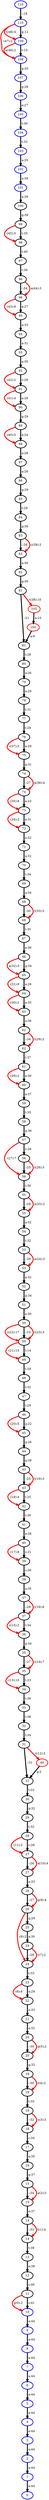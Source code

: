 digraph {
 0 [penwidth=3,label="0",color="blue2"]
 1 [penwidth=3,label="1",color="blue2"]
 2 [penwidth=3,label="2",color="blue2"]
 3 [penwidth=3,label="3",color="blue2"]
 4 [penwidth=3,label="4",color="blue2"]
 5 [penwidth=3,label="5",color="blue2"]
 6 [penwidth=3,label="6",color="blue2"]
 7 [penwidth=3,label="7",color="blue2"]
 8 [penwidth=3,label="8",color="blue2"]
 9 [penwidth=3,label="9",color="blue2"]
 10 [penwidth=3,label="10",color="blue2"]
 11 [penwidth=3,label="11",color="black"]
 12 [penwidth=3,label="12",color="black"]
 13 [penwidth=3,label="13",color="black"]
 14 [penwidth=3,label="14",color="black"]
 15 [penwidth=3,label="14",color="black"]
 16 [penwidth=3,label="15",color="black"]
 17 [penwidth=3,label="15",color="black"]
 18 [penwidth=3,label="16",color="black"]
 19 [penwidth=3,label="17",color="black"]
 20 [penwidth=3,label="18",color="black"]
 21 [penwidth=3,label="18",color="black"]
 22 [penwidth=3,label="19",color="black"]
 23 [penwidth=3,label="19",color="black"]
 24 [penwidth=3,label="20",color="black"]
 25 [penwidth=3,label="20",color="black"]
 26 [penwidth=3,label="21",color="black"]
 27 [penwidth=3,label="22",color="black"]
 28 [penwidth=3,label="23",color="black"]
 29 [penwidth=3,label="24",color="black"]
 30 [penwidth=3,label="24",color="black"]
 31 [penwidth=3,label="25",color="black"]
 32 [penwidth=3,label="26",color="black"]
 33 [penwidth=3,label="26",color="black"]
 34 [penwidth=3,label="27",color="black"]
 35 [penwidth=3,label="27",color="black"]
 36 [penwidth=3,label="28",color="black"]
 37 [penwidth=3,label="29",color="black"]
 38 [penwidth=3,label="30",color="black"]
 39 [penwidth=3,label="31",color="black"]
 40 [penwidth=3,color="red"]
 41 [penwidth=3,label="31",color="black"]
 42 [penwidth=3,label="32",color="black"]
 43 [penwidth=3,label="33",color="black"]
 44 [penwidth=3,label="34",color="black"]
 45 [penwidth=3,label="35",color="black"]
 46 [penwidth=3,label="35",color="black"]
 47 [penwidth=3,label="36",color="black"]
 48 [penwidth=3,label="37",color="black"]
 49 [penwidth=3,label="37",color="black"]
 50 [penwidth=3,label="38",color="black"]
 51 [penwidth=3,label="39",color="black"]
 52 [penwidth=3,label="40",color="black"]
 53 [penwidth=3,label="41",color="black"]
 54 [penwidth=3,label="42",color="black"]
 55 [penwidth=3,label="43",color="black"]
 56 [penwidth=3,label="43",color="black"]
 57 [penwidth=3,label="44",color="black"]
 58 [penwidth=3,label="45",color="black"]
 59 [penwidth=3,label="46",color="black"]
 60 [penwidth=3,label="47",color="black"]
 61 [penwidth=3,label="48",color="black"]
 62 [penwidth=3,label="49",color="black"]
 63 [penwidth=3,label="50",color="black"]
 64 [penwidth=3,label="50",color="black"]
 65 [penwidth=3,label="51",color="black"]
 66 [penwidth=3,label="52",color="black"]
 67 [penwidth=3,label="53",color="black"]
 68 [penwidth=3,label="53",color="black"]
 69 [penwidth=3,label="54",color="black"]
 70 [penwidth=3,label="55",color="black"]
 71 [penwidth=3,label="55",color="black"]
 72 [penwidth=3,label="56",color="black"]
 73 [penwidth=3,label="56",color="black"]
 74 [penwidth=3,label="57",color="black"]
 75 [penwidth=3,label="58",color="black"]
 76 [penwidth=3,label="59",color="black"]
 77 [penwidth=3,label="60",color="black"]
 78 [penwidth=3,label="61",color="black"]
 79 [penwidth=3,label="62",color="black"]
 80 [penwidth=3,label="62",color="black"]
 81 [penwidth=3,label="63",color="black"]
 82 [penwidth=3,label="64",color="black"]
 83 [penwidth=3,label="65",color="black"]
 84 [penwidth=3,label="66",color="black"]
 85 [penwidth=3,label="67",color="black"]
 86 [penwidth=3,label="68",color="black"]
 87 [penwidth=3,label="68",color="black"]
 88 [penwidth=3,label="69",color="black"]
 89 [penwidth=3,label="70",color="black"]
 90 [penwidth=3,label="71",color="black"]
 91 [penwidth=3,label="72",color="black"]
 92 [penwidth=3,label="73",color="black"]
 93 [penwidth=3,label="74",color="black"]
 94 [penwidth=3,label="74",color="black"]
 95 [penwidth=3,label="75",color="black"]
 96 [penwidth=3,label="76",color="black"]
 97 [penwidth=3,label="77",color="black"]
 98 [penwidth=3,label="78",color="black"]
 99 [penwidth=3,label="79",color="black"]
 100 [penwidth=3,label="80",color="black"]
 101 [penwidth=3,label="81",color="black"]
 102 [penwidth=3,color="red"]
 103 [penwidth=3,color="red"]
 104 [penwidth=3,label="81",color="black"]
 105 [penwidth=3,label="82",color="black"]
 106 [penwidth=3,label="83",color="black"]
 107 [penwidth=3,label="83",color="black"]
 108 [penwidth=3,label="84",color="black"]
 109 [penwidth=3,label="85",color="black"]
 110 [penwidth=3,label="86",color="black"]
 111 [penwidth=3,label="87",color="black"]
 112 [penwidth=3,label="88",color="black"]
 113 [penwidth=3,label="89",color="black"]
 114 [penwidth=3,label="90",color="black"]
 115 [penwidth=3,label="91",color="black"]
 116 [penwidth=3,label="92",color="black"]
 117 [penwidth=3,label="93",color="black"]
 118 [penwidth=3,label="94",color="black"]
 119 [penwidth=3,label="95",color="black"]
 120 [penwidth=3,label="96",color="black"]
 121 [penwidth=3,label="96",color="black"]
 122 [penwidth=3,label="97",color="black"]
 123 [penwidth=3,label="98",color="black"]
 124 [penwidth=3,label="99",color="black"]
 125 [penwidth=3,label="100",color="black"]
 126 [penwidth=3,label="101",color="blue2"]
 127 [penwidth=3,label="102",color="blue2"]
 128 [penwidth=3,label="103",color="blue2"]
 129 [penwidth=3,label="104",color="blue2"]
 130 [penwidth=3,label="105",color="blue2"]
 131 [penwidth=3,label="106",color="blue2"]
 132 [penwidth=3,label="107",color="blue2"]
 133 [penwidth=3,label="108",color="blue2"]
 134 [penwidth=3,label="109",color="blue2"]
 135 [penwidth=3,label="110",color="blue2"]
 136 [penwidth=3,label="110",color="blue2"]
  1 -> 0[penwidth=4,weight=10,label=" a:44  ",color="black"]
  2 -> 1[penwidth=4,weight=10,label=" a:44  ",color="black"]
  3 -> 2[penwidth=4,weight=10,label=" a:44  ",color="black"]
  4 -> 3[penwidth=4,weight=10,label=" a:44  ",color="black"]
  5 -> 4[penwidth=4,weight=10,label=" a:44  ",color="black"]
  6 -> 5[penwidth=4,weight=10,label=" a:44  ",color="black"]
  7 -> 6[penwidth=4,weight=10,label=" a:44  ",color="black"]
  8 -> 7[penwidth=4,weight=10,label=" a:44  ",color="black"]
  9 -> 8[penwidth=4,weight=10,label=" a:44  ",color="black"]
  10 -> 9[penwidth=4,weight=10,label=" a:44  ",color="black"]
  11 -> 10[penwidth=4,weight=1,label=" g(0):2",color="red"]
  11 -> 10[penwidth=4,weight=10,label=" c:41  ",color="black"]
  12 -> 11[penwidth=4,weight=10,label=" c:40  ",color="black"]
  13 -> 12[penwidth=4,weight=10,label=" a:39  ",color="black"]
  14 -> 13[penwidth=4,weight=10,label=" t:39  ",color="black"]
  15 -> 14[penwidth=4,weight=10,label=" -:33  ",color="black"]
  15 -> 14[penwidth=4,weight=1,label=" t(1):4",color="red"]
  16 -> 15[penwidth=4,weight=10,label=" a:37  ",color="black"]
  17 -> 16[penwidth=4,weight=10,label=" -:34  ",color="black"]
  17 -> 16[penwidth=4,weight=1,label=" a(2):3",color="red"]
  18 -> 17[penwidth=4,weight=10,label=" g:37  ",color="black"]
  19 -> 18[penwidth=4,weight=10,label=" a:35  ",color="black"]
  20 -> 19[penwidth=4,weight=10,label=" c:34  ",color="black"]
  21 -> 20[penwidth=4,weight=10,label=" -:32  ",color="black"]
  21 -> 20[penwidth=4,weight=1,label=" c(3):3",color="red"]
  22 -> 21[penwidth=4,weight=10,label=" t:35  ",color="black"]
  23 -> 22[penwidth=4,weight=10,label=" -:30  ",color="black"]
  23 -> 22[penwidth=4,weight=1,label=" t(4):2",color="red"]
  24 -> 23[penwidth=4,weight=10,label=" g:32  ",color="black"]
  25 -> 24[penwidth=4,weight=10,label=" -:30  ",color="black"]
  25 -> 24[penwidth=4,weight=1,label=" g(5):2",color="red"]
  26 -> 25[penwidth=4,weight=10,label=" a:32  ",color="black"]
  27 -> 26[penwidth=4,weight=10,label=" a:33  ",color="black"]
  28 -> 27[penwidth=4,weight=1,label=" -(6):6",color="red"]
  28 -> 27[penwidth=4,weight=10,label=" a:29  ",color="black"]
  29 -> 28[penwidth=4,weight=10,label=" t:33  ",color="black"]
  30 -> 29[penwidth=4,weight=10,label=" -:28  ",color="black"]
  30 -> 29[penwidth=4,weight=1,label=" t(7):2",color="red"]
  31 -> 30[penwidth=4,weight=10,label=" a:30  ",color="black"]
  32 -> 29[penwidth=4,weight=1,label=" -(8):2",color="red"]
  32 -> 31[penwidth=4,weight=10,label=" g:29  ",color="black"]
  33 -> 32[penwidth=4,weight=10,label=" -:27  ",color="black"]
  33 -> 32[penwidth=4,weight=1,label=" g(9):4",color="red"]
  34 -> 33[penwidth=4,weight=10,label=" a:33  ",color="black"]
  35 -> 34[penwidth=4,weight=10,label=" -:26  ",color="black"]
  35 -> 34[penwidth=4,weight=1,label=" a(10):4",color="red"]
  36 -> 35[penwidth=4,weight=1,label=" -(11):2",color="red"]
  36 -> 35[penwidth=4,weight=10,label=" c:28  ",color="black"]
  37 -> 36[penwidth=4,weight=10,label=" t:32  ",color="black"]
  38 -> 37[penwidth=4,weight=10,label=" g:32  ",color="black"]
  39 -> 38[penwidth=4,weight=10,label=" t:33  ",color="black"]
  40 -> 39[penwidth=4,weight=10,label=" g:2  ",color="black"]
  41 -> 39[penwidth=4,weight=10,label=" -:31  ",color="black"]
  41 -> 40[penwidth=4,weight=1,label=" t(12):3",color="red"]
  42 -> 41[penwidth=4,weight=10,label=" t:34  ",color="black"]
  43 -> 42[penwidth=4,weight=10,label=" t:36  ",color="black"]
  44 -> 43[penwidth=4,weight=10,label=" t:36  ",color="black"]
  45 -> 44[penwidth=4,weight=1,label=" -(13):10",color="red"]
  45 -> 44[penwidth=4,weight=10,label=" t:23  ",color="black"]
  46 -> 45[penwidth=4,weight=10,label=" -:27  ",color="black"]
  46 -> 45[penwidth=4,weight=1,label=" t(14):7",color="red"]
  47 -> 46[penwidth=4,weight=10,label=" g:34  ",color="black"]
  48 -> 47[penwidth=4,weight=1,label=" c(15):2",color="red"]
  48 -> 47[penwidth=4,weight=10,label=" t:34  ",color="black"]
  49 -> 48[penwidth=4,weight=10,label=" -:28  ",color="black"]
  49 -> 48[penwidth=4,weight=1,label=" t(16):6",color="red"]
  50 -> 49[penwidth=4,weight=10,label=" a:35  ",color="black"]
  51 -> 50[penwidth=4,weight=10,label=" c:30  ",color="black"]
  52 -> 51[penwidth=4,weight=1,label=" -(17):8",color="red"]
  52 -> 51[penwidth=4,weight=10,label=" c:21  ",color="black"]
  53 -> 52[penwidth=4,weight=10,label=" a:28  ",color="black"]
  54 -> 53[penwidth=4,weight=10,label=" t:30  ",color="black"]
  55 -> 54[penwidth=4,weight=1,label=" -(18):4",color="red"]
  55 -> 54[penwidth=4,weight=10,label=" t:25  ",color="black"]
  56 -> 55[penwidth=4,weight=10,label=" -:25  ",color="black"]
  56 -> 55[penwidth=4,weight=1,label=" t(19):3",color="red"]
  57 -> 56[penwidth=4,weight=10,label=" g:28  ",color="black"]
  58 -> 57[penwidth=4,weight=10,label=" g:26  ",color="black"]
  59 -> 58[penwidth=4,weight=1,label=" -(20):5",color="red"]
  59 -> 58[penwidth=4,weight=10,label=" g:22  ",color="black"]
  60 -> 59[penwidth=4,weight=10,label=" t:29  ",color="black"]
  61 -> 60[penwidth=4,weight=10,label=" t:32  ",color="black"]
  62 -> 61[penwidth=4,weight=10,label=" t:29  ",color="black"]
  63 -> 62[penwidth=4,weight=1,label=" -(21):15",color="red"]
  63 -> 62[penwidth=4,weight=10,label=" t:14  ",color="black"]
  64 -> 63[penwidth=4,weight=1,label=" c(22):17",color="red"]
  64 -> 63[penwidth=4,weight=10,label=" -:10  ",color="black"]
  64 -> 63[penwidth=4,weight=1,label=" t(23):3",color="red"]
  65 -> 64[penwidth=4,weight=10,label=" a:30  ",color="black"]
  66 -> 65[penwidth=4,weight=10,label=" g:34  ",color="black"]
  67 -> 66[penwidth=4,weight=10,label=" a:32  ",color="black"]
  68 -> 67[penwidth=4,weight=10,label=" -:29  ",color="black"]
  68 -> 67[penwidth=4,weight=1,label=" a(24):3",color="red"]
  69 -> 68[penwidth=4,weight=10,label=" t:32  ",color="black"]
  70 -> 69[penwidth=4,weight=10,label=" a:32  ",color="black"]
  71 -> 70[penwidth=4,weight=10,label=" -:28  ",color="black"]
  71 -> 70[penwidth=4,weight=1,label=" a(25):2",color="red"]
  72 -> 71[penwidth=4,weight=10,label=" t:30  ",color="black"]
  73 -> 72[penwidth=4,weight=10,label=" -:25  ",color="black"]
  73 -> 72[penwidth=4,weight=1,label=" t(26):3",color="red"]
  74 -> 72[penwidth=4,weight=1,label=" -(27):7",color="red"]
  74 -> 73[penwidth=4,weight=10,label=" c:28  ",color="black"]
  75 -> 74[penwidth=4,weight=10,label=" g:36  ",color="black"]
  76 -> 75[penwidth=4,weight=10,label=" t:35  ",color="black"]
  77 -> 76[penwidth=4,weight=10,label=" a:37  ",color="black"]
  78 -> 77[penwidth=4,weight=1,label=" -(28):2",color="red"]
  78 -> 77[penwidth=4,weight=10,label=" a:36  ",color="black"]
  79 -> 78[penwidth=4,weight=10,label=" t:37  ",color="black"]
  80 -> 79[penwidth=4,weight=10,label=" -:34  ",color="black"]
  80 -> 79[penwidth=4,weight=1,label=" t(29):2",color="red"]
  81 -> 80[penwidth=4,weight=10,label=" a:36  ",color="black"]
  82 -> 81[penwidth=4,weight=1,label=" -(30):2",color="red"]
  82 -> 81[penwidth=4,weight=10,label=" a:35  ",color="black"]
  83 -> 82[penwidth=4,weight=1,label=" -(31):9",color="red"]
  83 -> 82[penwidth=4,weight=10,label=" a:29  ",color="black"]
  84 -> 83[penwidth=4,weight=1,label=" a(32):3",color="red"]
  84 -> 83[penwidth=4,weight=10,label=" g:34  ",color="black"]
  85 -> 84[penwidth=4,weight=10,label=" a:36  ",color="black"]
  86 -> 85[penwidth=4,weight=10,label=" t:35  ",color="black"]
  87 -> 86[penwidth=4,weight=10,label=" -:30  ",color="black"]
  87 -> 86[penwidth=4,weight=1,label=" t(33):5",color="red"]
  88 -> 87[penwidth=4,weight=10,label=" a:34  ",color="black"]
  89 -> 88[penwidth=4,weight=10,label=" t:34  ",color="black"]
  90 -> 89[penwidth=4,weight=10,label=" a:32  ",color="black"]
  91 -> 90[penwidth=4,weight=10,label=" a:32  ",color="black"]
  92 -> 91[penwidth=4,weight=1,label=" -(34):2",color="red"]
  92 -> 91[penwidth=4,weight=10,label=" a:31  ",color="black"]
  93 -> 92[penwidth=4,weight=1,label=" -(35):8",color="red"]
  93 -> 92[penwidth=4,weight=10,label=" a:23  ",color="black"]
  94 -> 93[penwidth=4,weight=10,label=" -:27  ",color="black"]
  94 -> 93[penwidth=4,weight=1,label=" a(36):4",color="red"]
  95 -> 94[penwidth=4,weight=10,label=" g:31  ",color="black"]
  96 -> 95[penwidth=4,weight=1,label=" c(37):2",color="red"]
  96 -> 95[penwidth=4,weight=10,label=" a:28  ",color="black"]
  97 -> 96[penwidth=4,weight=10,label=" t:29  ",color="black"]
  98 -> 97[penwidth=4,weight=10,label=" t:31  ",color="black"]
  99 -> 98[penwidth=4,weight=10,label=" a:29  ",color="black"]
  100 -> 99[penwidth=4,weight=10,label=" a:26  ",color="black"]
  101 -> 100[penwidth=4,weight=10,label=" t:28  ",color="black"]
  102 -> 101[penwidth=4,weight=10,label=" a:9  ",color="black"]
  103 -> 102[penwidth=4,weight=10,label=" a:10  ",color="black"]
  104 -> 101[penwidth=4,weight=10,label=" -:21  ",color="black"]
  104 -> 103[penwidth=4,weight=1,label=" t(38):10",color="red"]
  105 -> 104[penwidth=4,weight=10,label=" g:30  ",color="black"]
  106 -> 105[penwidth=4,weight=10,label=" a:30  ",color="black"]
  107 -> 106[penwidth=4,weight=10,label=" -:28  ",color="black"]
  107 -> 106[penwidth=4,weight=1,label=" c(39):2",color="red"]
  108 -> 107[penwidth=4,weight=10,label=" g:30  ",color="black"]
  109 -> 108[penwidth=4,weight=10,label=" t:29  ",color="black"]
  110 -> 109[penwidth=4,weight=10,label=" g:29  ",color="black"]
  111 -> 110[penwidth=4,weight=10,label=" a:28  ",color="black"]
  112 -> 111[penwidth=4,weight=10,label=" a:28  ",color="black"]
  113 -> 112[penwidth=4,weight=1,label=" -(40):5",color="red"]
  113 -> 112[penwidth=4,weight=10,label=" a:24  ",color="black"]
  114 -> 113[penwidth=4,weight=10,label=" g:29  ",color="black"]
  115 -> 114[penwidth=4,weight=1,label=" -(41):4",color="red"]
  115 -> 114[penwidth=4,weight=10,label=" a:28  ",color="black"]
  116 -> 115[penwidth=4,weight=1,label=" -(42):2",color="red"]
  116 -> 115[penwidth=4,weight=10,label=" c:29  ",color="black"]
  117 -> 116[penwidth=4,weight=10,label=" a:35  ",color="black"]
  118 -> 117[penwidth=4,weight=10,label=" a:31  ",color="black"]
  119 -> 118[penwidth=4,weight=10,label=" a:33  ",color="black"]
  120 -> 119[penwidth=4,weight=1,label=" -(43):8",color="red"]
  120 -> 119[penwidth=4,weight=10,label=" a:27  ",color="black"]
  121 -> 120[penwidth=4,weight=10,label=" -:34  ",color="black"]
  121 -> 120[penwidth=4,weight=1,label=" a(44):3",color="red"]
  122 -> 121[penwidth=4,weight=10,label=" t:36  ",color="black"]
  123 -> 122[penwidth=4,weight=10,label=" t:40  ",color="black"]
  124 -> 123[penwidth=4,weight=1,label=" -(45):5",color="red"]
  124 -> 123[penwidth=4,weight=10,label=" t:35  ",color="black"]
  125 -> 124[penwidth=4,weight=10,label=" g:39  ",color="black"]
  126 -> 125[penwidth=4,weight=10,label=" a:39  ",color="black"]
  127 -> 126[penwidth=4,weight=10,label=" a:39  ",color="black"]
  128 -> 127[penwidth=4,weight=10,label=" a:35  ",color="black"]
  129 -> 128[penwidth=4,weight=10,label=" t:32  ",color="black"]
  130 -> 129[penwidth=4,weight=10,label=" t:30  ",color="black"]
  131 -> 130[penwidth=4,weight=10,label=" a:27  ",color="black"]
  132 -> 131[penwidth=4,weight=10,label=" g:28  ",color="black"]
  133 -> 132[penwidth=4,weight=10,label=" g:20  ",color="black"]
  134 -> 133[penwidth=4,weight=1,label=" a(46):2",color="red"]
  134 -> 133[penwidth=4,weight=10,label=" t:15  ",color="black"]
  135 -> 133[penwidth=4,weight=1,label=" -(47):2",color="red"]
  135 -> 134[penwidth=4,weight=1,label=" t(48):4",color="red"]
  135 -> 134[penwidth=4,weight=10,label=" g:12  ",color="black"]
  136 -> 135[penwidth=4,weight=10,label=" -:18  ",color="black"]
}
